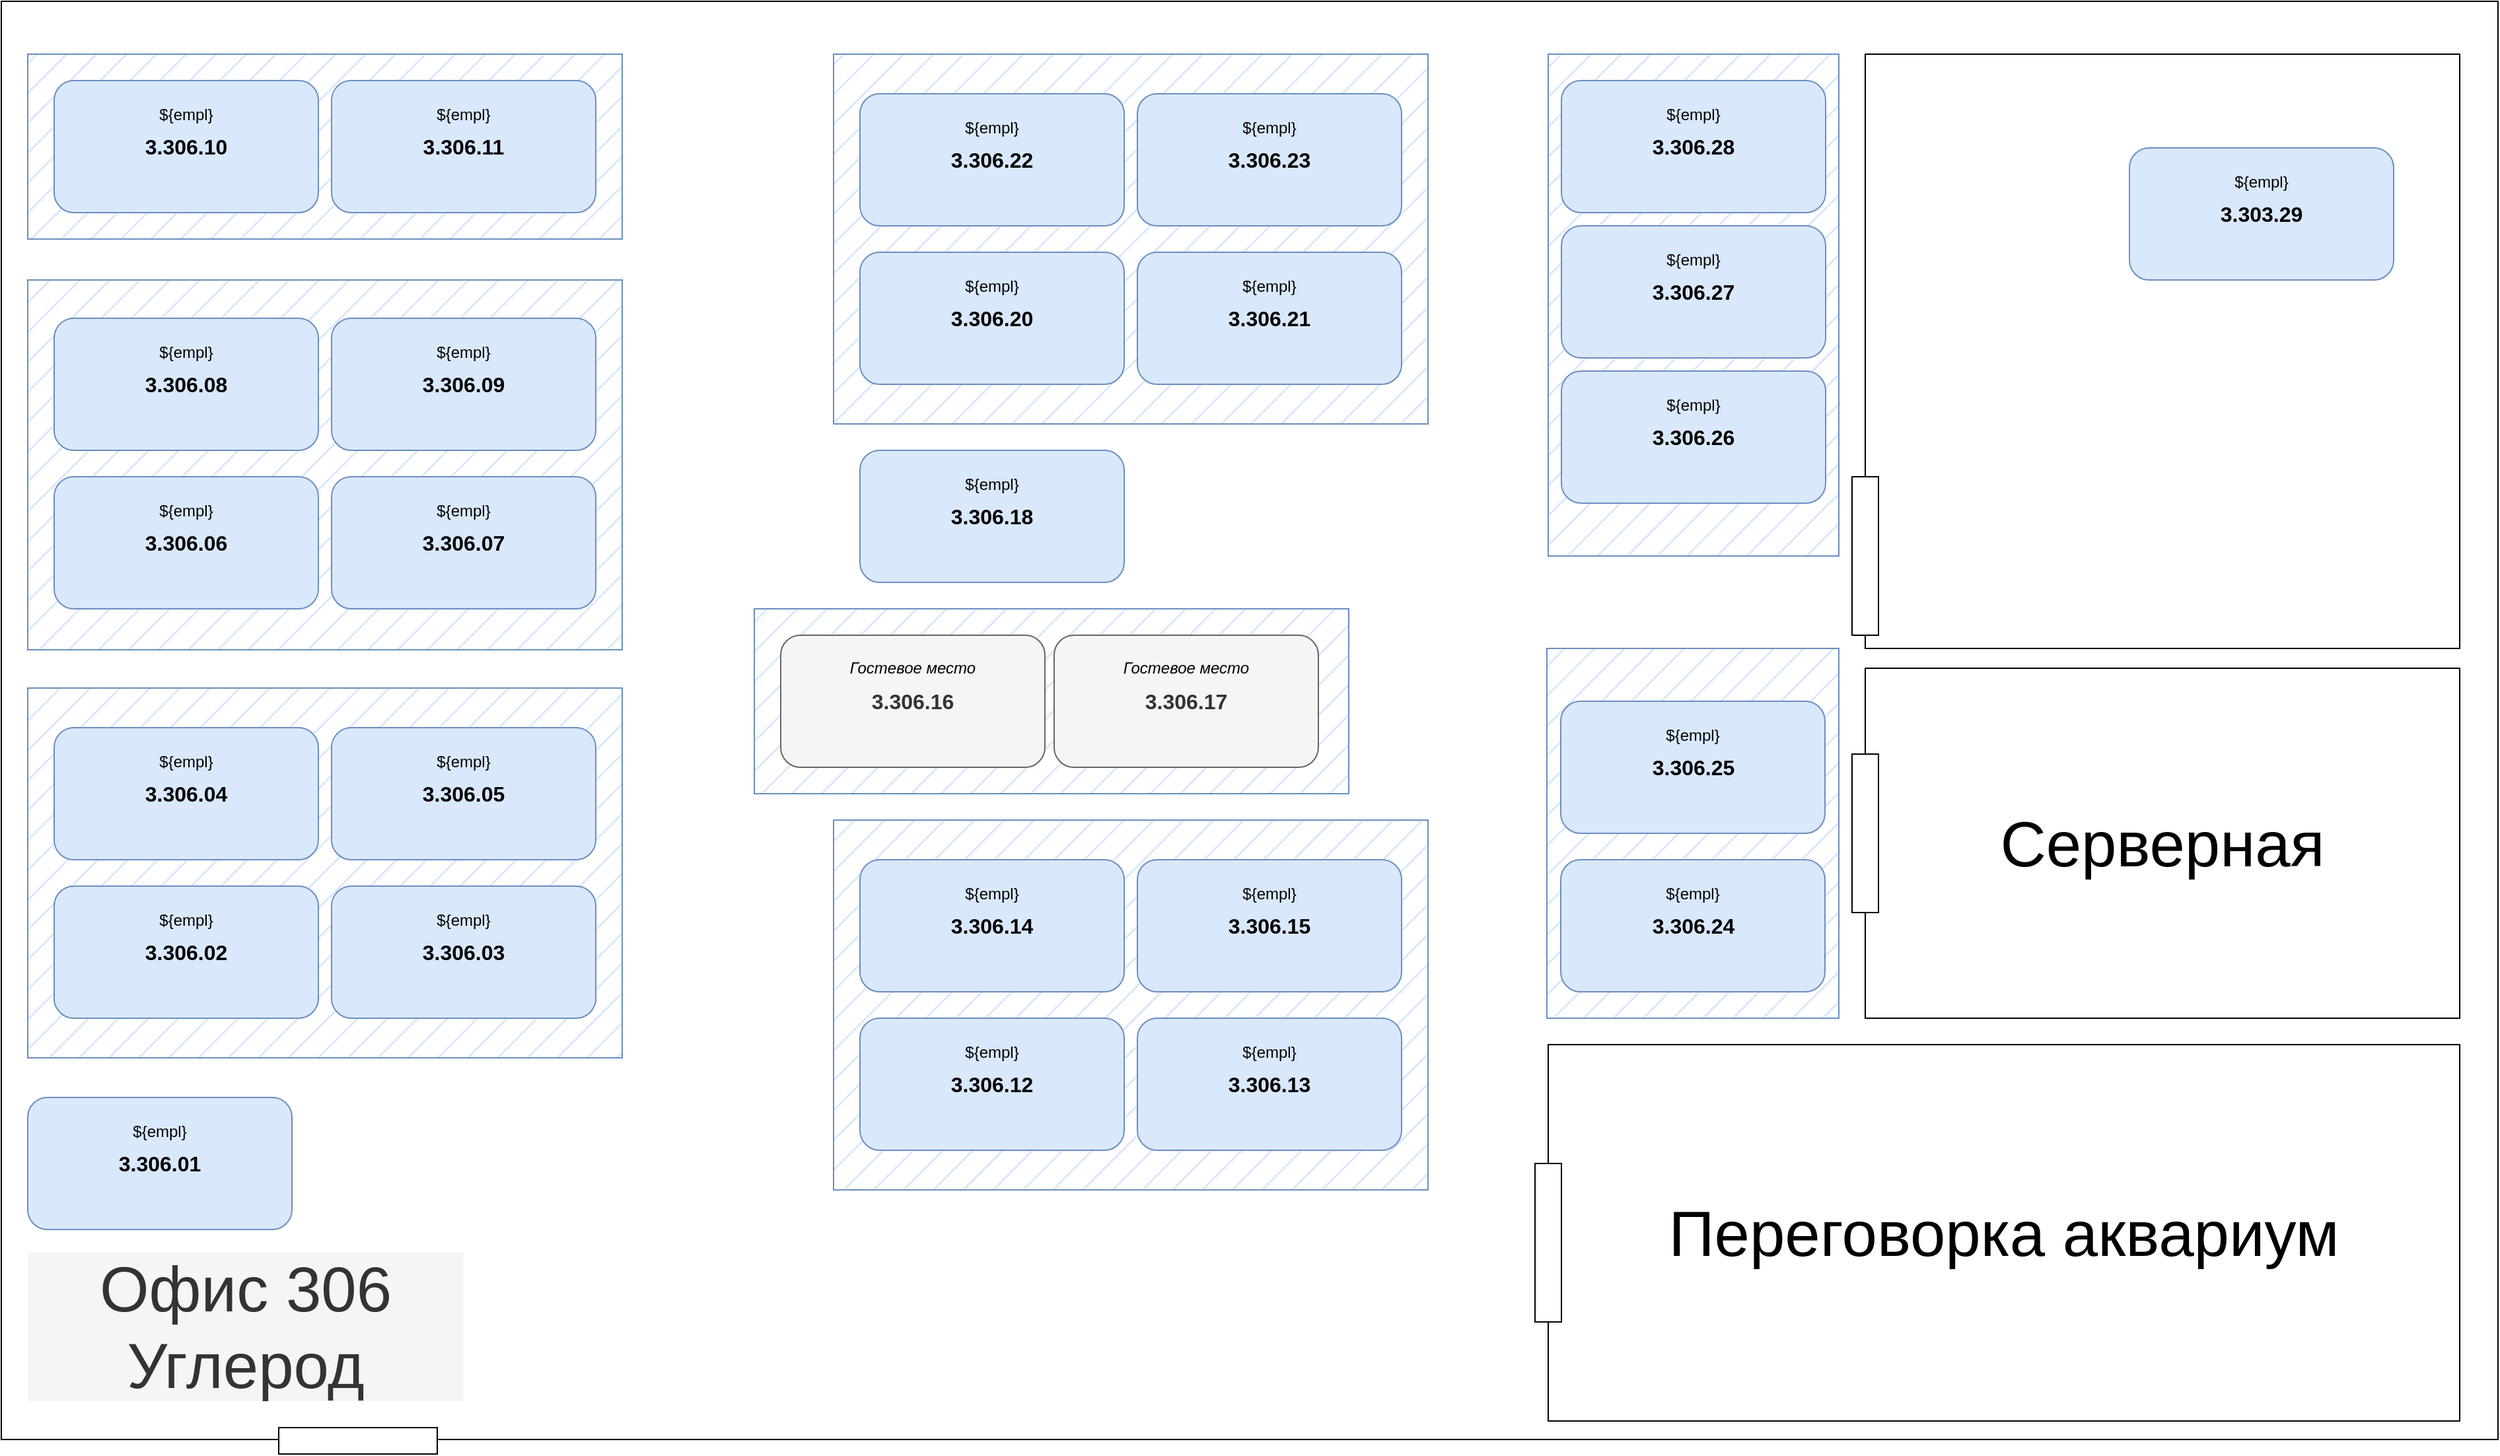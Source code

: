 <mxfile version="24.7.17">
  <diagram name="Страница — 1" id="RWA4iWW7VHmDz5b1m-5r">
    <mxGraphModel dx="2206" dy="1298" grid="1" gridSize="10" guides="1" tooltips="1" connect="0" arrows="0" fold="1" page="1" pageScale="1" pageWidth="827" pageHeight="1169" math="0" shadow="0">
      <root>
        <mxCell id="0" />
        <mxCell id="1" parent="0" />
        <mxCell id="fzES5mH8itLE2TRIsAih-3" value="" style="rounded=0;whiteSpace=wrap;html=1;editable=0;movable=0;resizable=0;rotatable=0;deletable=0;locked=1;connectable=0;" vertex="1" parent="1">
          <mxGeometry x="30" y="80" width="1890" height="1089" as="geometry" />
        </mxCell>
        <mxCell id="fzES5mH8itLE2TRIsAih-21" value="" style="rounded=0;whiteSpace=wrap;html=1;" vertex="1" parent="1">
          <mxGeometry x="1441" y="120" width="450" height="450" as="geometry" />
        </mxCell>
        <object label="&lt;font style=&quot;font-size: 16px&quot;&gt;&lt;b&gt;%workplaceName%&lt;/b&gt;&lt;/font&gt;" placeholders="1" workplaceName="3.303.29" workplaceType="1" id="fzES5mH8itLE2TRIsAih-6">
          <mxCell style="rounded=1;whiteSpace=wrap;html=1;metaEdit=1;container=1;dropTarget=1;collapsible=0;fillColor=#dae8fc;strokeColor=#6c8ebf;" vertex="1" parent="1">
            <mxGeometry x="1641" y="191" width="200" height="100" as="geometry" />
          </mxCell>
        </object>
        <object label="${empl}" empl="" id="fzES5mH8itLE2TRIsAih-7">
          <mxCell style="text;align=center;verticalAlign=middle;rounded=0;connectable=1;allowArrows=0;expand=0;recursiveResize=0;editable=0;movable=1;resizable=1;rotatable=1;deletable=1;locked=0;cloneable=0;pointerEvents=0;" vertex="1" parent="fzES5mH8itLE2TRIsAih-6">
            <mxGeometry y="10" width="200" height="30" as="geometry" />
          </mxCell>
        </object>
        <object label="&lt;font style=&quot;font-size: 16px&quot;&gt;&lt;b&gt;%workplaceName%&lt;/b&gt;&lt;/font&gt;" placeholders="1" workplaceName="3.306.01" workplaceType="1" id="fzES5mH8itLE2TRIsAih-13">
          <mxCell style="rounded=1;whiteSpace=wrap;html=1;metaEdit=1;container=1;dropTarget=1;collapsible=0;fillColor=#dae8fc;strokeColor=#6c8ebf;" vertex="1" parent="1">
            <mxGeometry x="50" y="910" width="200" height="100" as="geometry" />
          </mxCell>
        </object>
        <object label="${empl}" empl="" id="fzES5mH8itLE2TRIsAih-14">
          <mxCell style="text;align=center;verticalAlign=middle;rounded=0;connectable=0;allowArrows=0;expand=0;recursiveResize=0;editable=0;movable=0;resizable=0;rotatable=0;deletable=0;locked=1;cloneable=0;pointerEvents=0;" vertex="1" parent="fzES5mH8itLE2TRIsAih-13">
            <mxGeometry y="10" width="200" height="30" as="geometry" />
          </mxCell>
        </object>
        <mxCell id="fzES5mH8itLE2TRIsAih-22" value="&lt;font style=&quot;font-size: 48px;&quot;&gt;Серверная&lt;/font&gt;" style="rounded=0;whiteSpace=wrap;html=1;" vertex="1" parent="1">
          <mxGeometry x="1441" y="585" width="450" height="265" as="geometry" />
        </mxCell>
        <mxCell id="fzES5mH8itLE2TRIsAih-23" value="&lt;span style=&quot;font-size: 48px;&quot;&gt;Переговорка аквариум&lt;/span&gt;" style="rounded=0;whiteSpace=wrap;html=1;" vertex="1" parent="1">
          <mxGeometry x="1201" y="870" width="690" height="285" as="geometry" />
        </mxCell>
        <mxCell id="fzES5mH8itLE2TRIsAih-24" value="" style="rounded=0;whiteSpace=wrap;html=1;" vertex="1" parent="1">
          <mxGeometry x="1431" y="440" width="20" height="120" as="geometry" />
        </mxCell>
        <mxCell id="fzES5mH8itLE2TRIsAih-25" value="" style="rounded=0;whiteSpace=wrap;html=1;" vertex="1" parent="1">
          <mxGeometry x="1191" y="960" width="20" height="120" as="geometry" />
        </mxCell>
        <mxCell id="fzES5mH8itLE2TRIsAih-26" value="" style="rounded=0;whiteSpace=wrap;html=1;rotation=90;" vertex="1" parent="1">
          <mxGeometry x="290" y="1110" width="20" height="120" as="geometry" />
        </mxCell>
        <mxCell id="fzES5mH8itLE2TRIsAih-28" value="" style="rounded=0;whiteSpace=wrap;html=1;fillColor=#dae8fc;strokeColor=#6c8ebf;fillStyle=hatch;" vertex="1" parent="1">
          <mxGeometry x="50" y="600" width="450" height="280" as="geometry" />
        </mxCell>
        <object label="&lt;font style=&quot;font-size: 16px&quot;&gt;&lt;b&gt;%workplaceName%&lt;/b&gt;&lt;/font&gt;" placeholders="1" workplaceName="3.306.04" workplaceType="1" id="fzES5mH8itLE2TRIsAih-29">
          <mxCell style="rounded=1;whiteSpace=wrap;html=1;metaEdit=1;container=1;dropTarget=1;collapsible=0;fillColor=#dae8fc;strokeColor=#6c8ebf;editable=1;movable=1;resizable=1;rotatable=1;deletable=1;locked=0;connectable=1;" vertex="1" parent="1">
            <mxGeometry x="70" y="630" width="200" height="100" as="geometry" />
          </mxCell>
        </object>
        <object label="${empl}" empl="" id="fzES5mH8itLE2TRIsAih-30">
          <mxCell style="text;align=center;verticalAlign=middle;rounded=0;connectable=0;allowArrows=0;expand=0;recursiveResize=0;editable=0;movable=0;resizable=0;rotatable=0;deletable=0;locked=1;cloneable=0;pointerEvents=0;" vertex="1" parent="fzES5mH8itLE2TRIsAih-29">
            <mxGeometry y="10" width="200" height="30" as="geometry" />
          </mxCell>
        </object>
        <object label="&lt;font style=&quot;font-size: 16px&quot;&gt;&lt;b&gt;%workplaceName%&lt;/b&gt;&lt;/font&gt;" placeholders="1" workplaceName="3.306.05" workplaceType="1" id="fzES5mH8itLE2TRIsAih-31">
          <mxCell style="rounded=1;whiteSpace=wrap;html=1;metaEdit=1;container=1;dropTarget=1;collapsible=0;fillColor=#dae8fc;strokeColor=#6c8ebf;" vertex="1" parent="1">
            <mxGeometry x="280" y="630" width="200" height="100" as="geometry" />
          </mxCell>
        </object>
        <object label="${empl}" empl="" id="fzES5mH8itLE2TRIsAih-32">
          <mxCell style="text;align=center;verticalAlign=middle;rounded=0;connectable=0;allowArrows=0;expand=0;recursiveResize=0;editable=0;movable=0;resizable=0;rotatable=0;deletable=0;locked=1;cloneable=0;pointerEvents=0;" vertex="1" parent="fzES5mH8itLE2TRIsAih-31">
            <mxGeometry y="10" width="200" height="30" as="geometry" />
          </mxCell>
        </object>
        <object label="&lt;font style=&quot;font-size: 16px&quot;&gt;&lt;b&gt;%workplaceName%&lt;/b&gt;&lt;/font&gt;" placeholders="1" workplaceName="3.306.03" workplaceType="1" id="fzES5mH8itLE2TRIsAih-33">
          <mxCell style="rounded=1;whiteSpace=wrap;html=1;metaEdit=1;container=1;dropTarget=1;collapsible=0;fillColor=#dae8fc;strokeColor=#6c8ebf;" vertex="1" parent="1">
            <mxGeometry x="280" y="750" width="200" height="100" as="geometry" />
          </mxCell>
        </object>
        <object label="${empl}" empl="" id="fzES5mH8itLE2TRIsAih-34">
          <mxCell style="text;align=center;verticalAlign=middle;rounded=0;connectable=0;allowArrows=0;expand=0;recursiveResize=0;editable=0;movable=0;resizable=0;rotatable=0;deletable=0;locked=1;cloneable=0;pointerEvents=0;" vertex="1" parent="fzES5mH8itLE2TRIsAih-33">
            <mxGeometry y="10" width="200" height="30" as="geometry" />
          </mxCell>
        </object>
        <object label="&lt;font style=&quot;font-size: 16px&quot;&gt;&lt;b&gt;%workplaceName%&lt;/b&gt;&lt;/font&gt;" placeholders="1" workplaceName="3.306.02" workplaceType="1" id="fzES5mH8itLE2TRIsAih-35">
          <mxCell style="rounded=1;whiteSpace=wrap;html=1;metaEdit=1;container=1;dropTarget=1;collapsible=0;fillColor=#dae8fc;strokeColor=#6c8ebf;" vertex="1" parent="1">
            <mxGeometry x="70" y="750" width="200" height="100" as="geometry" />
          </mxCell>
        </object>
        <object label="${empl}" empl="" id="fzES5mH8itLE2TRIsAih-36">
          <mxCell style="text;align=center;verticalAlign=middle;rounded=0;connectable=0;allowArrows=0;expand=0;recursiveResize=0;editable=0;movable=0;resizable=0;rotatable=0;deletable=0;locked=1;cloneable=0;pointerEvents=0;" vertex="1" parent="fzES5mH8itLE2TRIsAih-35">
            <mxGeometry y="10" width="200" height="30" as="geometry" />
          </mxCell>
        </object>
        <mxCell id="fzES5mH8itLE2TRIsAih-52" value="" style="rounded=0;whiteSpace=wrap;html=1;fillColor=#dae8fc;strokeColor=#6c8ebf;fillStyle=hatch;" vertex="1" parent="1">
          <mxGeometry x="50" y="291" width="450" height="280" as="geometry" />
        </mxCell>
        <object label="&lt;font style=&quot;font-size: 16px&quot;&gt;&lt;b&gt;%workplaceName%&lt;/b&gt;&lt;/font&gt;" placeholders="1" workplaceName="3.306.08" workplaceType="1" id="fzES5mH8itLE2TRIsAih-53">
          <mxCell style="rounded=1;whiteSpace=wrap;html=1;metaEdit=1;container=1;dropTarget=1;collapsible=0;fillColor=#dae8fc;strokeColor=#6c8ebf;editable=1;movable=1;resizable=1;rotatable=1;deletable=1;locked=0;connectable=1;" vertex="1" parent="1">
            <mxGeometry x="70" y="320" width="200" height="100" as="geometry" />
          </mxCell>
        </object>
        <object label="${empl}" empl="" id="fzES5mH8itLE2TRIsAih-54">
          <mxCell style="text;align=center;verticalAlign=middle;rounded=0;connectable=0;allowArrows=0;expand=0;recursiveResize=0;editable=0;movable=0;resizable=0;rotatable=0;deletable=0;locked=1;cloneable=0;pointerEvents=0;" vertex="1" parent="fzES5mH8itLE2TRIsAih-53">
            <mxGeometry y="10" width="200" height="30" as="geometry" />
          </mxCell>
        </object>
        <object label="&lt;font style=&quot;font-size: 16px&quot;&gt;&lt;b&gt;%workplaceName%&lt;/b&gt;&lt;/font&gt;" placeholders="1" workplaceName="3.306.09" workplaceType="1" id="fzES5mH8itLE2TRIsAih-55">
          <mxCell style="rounded=1;whiteSpace=wrap;html=1;metaEdit=1;container=1;dropTarget=1;collapsible=0;fillColor=#dae8fc;strokeColor=#6c8ebf;" vertex="1" parent="1">
            <mxGeometry x="280" y="320" width="200" height="100" as="geometry" />
          </mxCell>
        </object>
        <object label="${empl}" empl="" id="fzES5mH8itLE2TRIsAih-56">
          <mxCell style="text;align=center;verticalAlign=middle;rounded=0;connectable=0;allowArrows=0;expand=0;recursiveResize=0;editable=0;movable=0;resizable=0;rotatable=0;deletable=0;locked=1;cloneable=0;pointerEvents=0;" vertex="1" parent="fzES5mH8itLE2TRIsAih-55">
            <mxGeometry y="10" width="200" height="30" as="geometry" />
          </mxCell>
        </object>
        <object label="&lt;font style=&quot;font-size: 16px&quot;&gt;&lt;b&gt;%workplaceName%&lt;/b&gt;&lt;/font&gt;" placeholders="1" workplaceName="3.306.07" workplaceType="1" id="fzES5mH8itLE2TRIsAih-57">
          <mxCell style="rounded=1;whiteSpace=wrap;html=1;metaEdit=1;container=1;dropTarget=1;collapsible=0;fillColor=#dae8fc;strokeColor=#6c8ebf;" vertex="1" parent="1">
            <mxGeometry x="280" y="440" width="200" height="100" as="geometry" />
          </mxCell>
        </object>
        <object label="${empl}" empl="" id="fzES5mH8itLE2TRIsAih-58">
          <mxCell style="text;align=center;verticalAlign=middle;rounded=0;connectable=0;allowArrows=0;expand=0;recursiveResize=0;editable=0;movable=0;resizable=0;rotatable=0;deletable=0;locked=1;cloneable=0;pointerEvents=0;" vertex="1" parent="fzES5mH8itLE2TRIsAih-57">
            <mxGeometry y="10" width="200" height="30" as="geometry" />
          </mxCell>
        </object>
        <object label="&lt;font style=&quot;font-size: 16px&quot;&gt;&lt;b&gt;%workplaceName%&lt;/b&gt;&lt;/font&gt;" placeholders="1" workplaceName="3.306.06" workplaceType="1" id="fzES5mH8itLE2TRIsAih-59">
          <mxCell style="rounded=1;whiteSpace=wrap;html=1;metaEdit=1;container=1;dropTarget=1;collapsible=0;fillColor=#dae8fc;strokeColor=#6c8ebf;" vertex="1" parent="1">
            <mxGeometry x="70" y="440" width="200" height="100" as="geometry" />
          </mxCell>
        </object>
        <object label="${empl}" empl="" id="fzES5mH8itLE2TRIsAih-60">
          <mxCell style="text;align=center;verticalAlign=middle;rounded=0;connectable=0;allowArrows=0;expand=0;recursiveResize=0;editable=0;movable=0;resizable=0;rotatable=0;deletable=0;locked=1;cloneable=0;pointerEvents=0;" vertex="1" parent="fzES5mH8itLE2TRIsAih-59">
            <mxGeometry y="10" width="200" height="30" as="geometry" />
          </mxCell>
        </object>
        <mxCell id="fzES5mH8itLE2TRIsAih-61" value="" style="rounded=0;whiteSpace=wrap;html=1;fillColor=#dae8fc;strokeColor=#6c8ebf;fillStyle=hatch;" vertex="1" parent="1">
          <mxGeometry x="50" y="120" width="450" height="140" as="geometry" />
        </mxCell>
        <object label="&lt;font style=&quot;font-size: 16px&quot;&gt;&lt;b&gt;%workplaceName%&lt;/b&gt;&lt;/font&gt;" placeholders="1" workplaceName="3.306.10" workplaceType="1" id="fzES5mH8itLE2TRIsAih-62">
          <mxCell style="rounded=1;whiteSpace=wrap;html=1;metaEdit=1;container=1;dropTarget=1;collapsible=0;fillColor=#dae8fc;strokeColor=#6c8ebf;editable=1;movable=1;resizable=1;rotatable=1;deletable=1;locked=0;connectable=1;" vertex="1" parent="1">
            <mxGeometry x="70" y="140" width="200" height="100" as="geometry" />
          </mxCell>
        </object>
        <object label="${empl}" empl="" id="fzES5mH8itLE2TRIsAih-63">
          <mxCell style="text;align=center;verticalAlign=middle;rounded=0;connectable=0;allowArrows=0;expand=0;recursiveResize=0;editable=0;movable=0;resizable=0;rotatable=0;deletable=0;locked=1;cloneable=0;pointerEvents=0;" vertex="1" parent="fzES5mH8itLE2TRIsAih-62">
            <mxGeometry y="10" width="200" height="30" as="geometry" />
          </mxCell>
        </object>
        <object label="&lt;font style=&quot;font-size: 16px&quot;&gt;&lt;b&gt;%workplaceName%&lt;/b&gt;&lt;/font&gt;" placeholders="1" workplaceName="3.306.11" workplaceType="1" id="fzES5mH8itLE2TRIsAih-64">
          <mxCell style="rounded=1;whiteSpace=wrap;html=1;metaEdit=1;container=1;dropTarget=1;collapsible=0;fillColor=#dae8fc;strokeColor=#6c8ebf;" vertex="1" parent="1">
            <mxGeometry x="280" y="140" width="200" height="100" as="geometry" />
          </mxCell>
        </object>
        <object label="${empl}" empl="" id="fzES5mH8itLE2TRIsAih-65">
          <mxCell style="text;align=center;verticalAlign=middle;rounded=0;connectable=0;allowArrows=0;expand=0;recursiveResize=0;editable=0;movable=0;resizable=0;rotatable=0;deletable=0;locked=1;cloneable=0;pointerEvents=0;" vertex="1" parent="fzES5mH8itLE2TRIsAih-64">
            <mxGeometry y="10" width="200" height="30" as="geometry" />
          </mxCell>
        </object>
        <mxCell id="fzES5mH8itLE2TRIsAih-66" value="&lt;span style=&quot;font-size: 48px;&quot;&gt;Офис 306&lt;br&gt;Углерод&lt;/span&gt;" style="rounded=0;whiteSpace=wrap;html=1;fillColor=#f5f5f5;strokeColor=none;fontColor=#333333;" vertex="1" parent="1">
          <mxGeometry x="50" y="1027.5" width="330" height="112.5" as="geometry" />
        </mxCell>
        <mxCell id="fzES5mH8itLE2TRIsAih-67" value="" style="rounded=0;whiteSpace=wrap;html=1;fillColor=#dae8fc;strokeColor=#6c8ebf;fillStyle=hatch;" vertex="1" parent="1">
          <mxGeometry x="660" y="700" width="450" height="280" as="geometry" />
        </mxCell>
        <object label="&lt;font style=&quot;font-size: 16px&quot;&gt;&lt;b&gt;%workplaceName%&lt;/b&gt;&lt;/font&gt;" placeholders="1" workplaceName="3.306.14" workplaceType="1" id="fzES5mH8itLE2TRIsAih-68">
          <mxCell style="rounded=1;whiteSpace=wrap;html=1;metaEdit=1;container=1;dropTarget=1;collapsible=0;fillColor=#dae8fc;strokeColor=#6c8ebf;editable=1;movable=1;resizable=1;rotatable=1;deletable=1;locked=0;connectable=1;" vertex="1" parent="1">
            <mxGeometry x="680" y="730" width="200" height="100" as="geometry" />
          </mxCell>
        </object>
        <object label="${empl}" empl="" id="fzES5mH8itLE2TRIsAih-69">
          <mxCell style="text;align=center;verticalAlign=middle;rounded=0;connectable=0;allowArrows=0;expand=0;recursiveResize=0;editable=0;movable=0;resizable=0;rotatable=0;deletable=0;locked=1;cloneable=0;pointerEvents=0;" vertex="1" parent="fzES5mH8itLE2TRIsAih-68">
            <mxGeometry y="10" width="200" height="30" as="geometry" />
          </mxCell>
        </object>
        <object label="&lt;font style=&quot;font-size: 16px&quot;&gt;&lt;b&gt;%workplaceName%&lt;/b&gt;&lt;/font&gt;" placeholders="1" workplaceName="3.306.15" workplaceType="1" id="fzES5mH8itLE2TRIsAih-70">
          <mxCell style="rounded=1;whiteSpace=wrap;html=1;metaEdit=1;container=1;dropTarget=1;collapsible=0;fillColor=#dae8fc;strokeColor=#6c8ebf;" vertex="1" parent="1">
            <mxGeometry x="890" y="730" width="200" height="100" as="geometry" />
          </mxCell>
        </object>
        <object label="${empl}" empl="" id="fzES5mH8itLE2TRIsAih-71">
          <mxCell style="text;align=center;verticalAlign=middle;rounded=0;connectable=0;allowArrows=0;expand=0;recursiveResize=0;editable=0;movable=0;resizable=0;rotatable=0;deletable=0;locked=1;cloneable=0;pointerEvents=0;" vertex="1" parent="fzES5mH8itLE2TRIsAih-70">
            <mxGeometry y="10" width="200" height="30" as="geometry" />
          </mxCell>
        </object>
        <object label="&lt;font style=&quot;font-size: 16px&quot;&gt;&lt;b&gt;%workplaceName%&lt;/b&gt;&lt;/font&gt;" placeholders="1" workplaceName="3.306.13" workplaceType="1" id="fzES5mH8itLE2TRIsAih-72">
          <mxCell style="rounded=1;whiteSpace=wrap;html=1;metaEdit=1;container=1;dropTarget=1;collapsible=0;fillColor=#dae8fc;strokeColor=#6c8ebf;" vertex="1" parent="1">
            <mxGeometry x="890" y="850" width="200" height="100" as="geometry" />
          </mxCell>
        </object>
        <object label="${empl}" empl="" id="fzES5mH8itLE2TRIsAih-73">
          <mxCell style="text;align=center;verticalAlign=middle;rounded=0;connectable=0;allowArrows=0;expand=0;recursiveResize=0;editable=0;movable=0;resizable=0;rotatable=0;deletable=0;locked=1;cloneable=0;pointerEvents=0;" vertex="1" parent="fzES5mH8itLE2TRIsAih-72">
            <mxGeometry y="10" width="200" height="30" as="geometry" />
          </mxCell>
        </object>
        <object label="&lt;font style=&quot;font-size: 16px&quot;&gt;&lt;b&gt;%workplaceName%&lt;/b&gt;&lt;/font&gt;" placeholders="1" workplaceName="3.306.12" workplaceType="1" id="fzES5mH8itLE2TRIsAih-74">
          <mxCell style="rounded=1;whiteSpace=wrap;html=1;metaEdit=1;container=1;dropTarget=1;collapsible=0;fillColor=#dae8fc;strokeColor=#6c8ebf;" vertex="1" parent="1">
            <mxGeometry x="680" y="850" width="200" height="100" as="geometry" />
          </mxCell>
        </object>
        <object label="${empl}" empl="" id="fzES5mH8itLE2TRIsAih-75">
          <mxCell style="text;align=center;verticalAlign=middle;rounded=0;connectable=0;allowArrows=0;expand=0;recursiveResize=0;editable=0;movable=0;resizable=0;rotatable=0;deletable=0;locked=1;cloneable=0;pointerEvents=0;" vertex="1" parent="fzES5mH8itLE2TRIsAih-74">
            <mxGeometry y="10" width="200" height="30" as="geometry" />
          </mxCell>
        </object>
        <mxCell id="fzES5mH8itLE2TRIsAih-76" value="" style="rounded=0;whiteSpace=wrap;html=1;fillColor=#dae8fc;strokeColor=#6c8ebf;fillStyle=hatch;" vertex="1" parent="1">
          <mxGeometry x="660" y="120" width="450" height="280" as="geometry" />
        </mxCell>
        <object label="&lt;font style=&quot;font-size: 16px&quot;&gt;&lt;b&gt;%workplaceName%&lt;/b&gt;&lt;/font&gt;" placeholders="1" workplaceName="3.306.22" workplaceType="1" id="fzES5mH8itLE2TRIsAih-77">
          <mxCell style="rounded=1;whiteSpace=wrap;html=1;metaEdit=1;container=1;dropTarget=1;collapsible=0;fillColor=#dae8fc;strokeColor=#6c8ebf;editable=1;movable=1;resizable=1;rotatable=1;deletable=1;locked=0;connectable=1;" vertex="1" parent="1">
            <mxGeometry x="680" y="150" width="200" height="100" as="geometry" />
          </mxCell>
        </object>
        <object label="${empl}" empl="" id="fzES5mH8itLE2TRIsAih-78">
          <mxCell style="text;align=center;verticalAlign=middle;rounded=0;connectable=0;allowArrows=0;expand=0;recursiveResize=0;editable=0;movable=0;resizable=0;rotatable=0;deletable=0;locked=1;cloneable=0;pointerEvents=0;" vertex="1" parent="fzES5mH8itLE2TRIsAih-77">
            <mxGeometry y="10" width="200" height="30" as="geometry" />
          </mxCell>
        </object>
        <object label="&lt;font style=&quot;font-size: 16px&quot;&gt;&lt;b&gt;%workplaceName%&lt;/b&gt;&lt;/font&gt;" placeholders="1" workplaceName="3.306.23" workplaceType="1" id="fzES5mH8itLE2TRIsAih-79">
          <mxCell style="rounded=1;whiteSpace=wrap;html=1;metaEdit=1;container=1;dropTarget=1;collapsible=0;fillColor=#dae8fc;strokeColor=#6c8ebf;" vertex="1" parent="1">
            <mxGeometry x="890" y="150" width="200" height="100" as="geometry" />
          </mxCell>
        </object>
        <object label="${empl}" empl="" id="fzES5mH8itLE2TRIsAih-80">
          <mxCell style="text;align=center;verticalAlign=middle;rounded=0;connectable=0;allowArrows=0;expand=0;recursiveResize=0;editable=0;movable=0;resizable=0;rotatable=0;deletable=0;locked=1;cloneable=0;pointerEvents=0;" vertex="1" parent="fzES5mH8itLE2TRIsAih-79">
            <mxGeometry y="10" width="200" height="30" as="geometry" />
          </mxCell>
        </object>
        <object label="&lt;font style=&quot;font-size: 16px&quot;&gt;&lt;b&gt;%workplaceName%&lt;/b&gt;&lt;/font&gt;" placeholders="1" workplaceName="3.306.21" workplaceType="1" id="fzES5mH8itLE2TRIsAih-81">
          <mxCell style="rounded=1;whiteSpace=wrap;html=1;metaEdit=1;container=1;dropTarget=1;collapsible=0;fillColor=#dae8fc;strokeColor=#6c8ebf;" vertex="1" parent="1">
            <mxGeometry x="890" y="270" width="200" height="100" as="geometry" />
          </mxCell>
        </object>
        <object label="${empl}" empl="" id="fzES5mH8itLE2TRIsAih-82">
          <mxCell style="text;align=center;verticalAlign=middle;rounded=0;connectable=0;allowArrows=0;expand=0;recursiveResize=0;editable=0;movable=0;resizable=0;rotatable=0;deletable=0;locked=1;cloneable=0;pointerEvents=0;" vertex="1" parent="fzES5mH8itLE2TRIsAih-81">
            <mxGeometry y="10" width="200" height="30" as="geometry" />
          </mxCell>
        </object>
        <object label="&lt;font style=&quot;font-size: 16px&quot;&gt;&lt;b&gt;%workplaceName%&lt;/b&gt;&lt;/font&gt;" placeholders="1" workplaceName="3.306.20" workplaceType="1" id="fzES5mH8itLE2TRIsAih-83">
          <mxCell style="rounded=1;whiteSpace=wrap;html=1;metaEdit=1;container=1;dropTarget=1;collapsible=0;fillColor=#dae8fc;strokeColor=#6c8ebf;" vertex="1" parent="1">
            <mxGeometry x="680" y="270" width="200" height="100" as="geometry" />
          </mxCell>
        </object>
        <object label="${empl}" empl="" id="fzES5mH8itLE2TRIsAih-84">
          <mxCell style="text;align=center;verticalAlign=middle;rounded=0;connectable=0;allowArrows=0;expand=0;recursiveResize=0;editable=0;movable=0;resizable=0;rotatable=0;deletable=0;locked=1;cloneable=0;pointerEvents=0;" vertex="1" parent="fzES5mH8itLE2TRIsAih-83">
            <mxGeometry y="10" width="200" height="30" as="geometry" />
          </mxCell>
        </object>
        <mxCell id="fzES5mH8itLE2TRIsAih-86" value="" style="rounded=0;whiteSpace=wrap;html=1;fillColor=#dae8fc;strokeColor=#6c8ebf;fillStyle=hatch;" vertex="1" parent="1">
          <mxGeometry x="600" y="540" width="450" height="140" as="geometry" />
        </mxCell>
        <object label="&lt;font style=&quot;font-size: 16px&quot;&gt;&lt;b&gt;%workplaceName%&lt;/b&gt;&lt;/font&gt;" placeholders="1" workplaceName="3.306.16" workplaceType="2" id="fzES5mH8itLE2TRIsAih-87">
          <mxCell style="rounded=1;whiteSpace=wrap;html=1;metaEdit=1;container=1;dropTarget=1;collapsible=0;fillColor=#f5f5f5;strokeColor=#666666;fontColor=#333333;resizable=0;" vertex="1" parent="1">
            <mxGeometry x="620" y="560" width="200" height="100" as="geometry" />
          </mxCell>
        </object>
        <mxCell id="fzES5mH8itLE2TRIsAih-88" value="Гостевое место" style="text;html=1;align=center;verticalAlign=middle;whiteSpace=wrap;rounded=0;fontStyle=2;movable=0;resizable=0;rotatable=0;deletable=0;editable=0;locked=1;connectable=0;" vertex="1" parent="fzES5mH8itLE2TRIsAih-87">
          <mxGeometry y="10" width="200" height="30" as="geometry" />
        </mxCell>
        <object label="&lt;font style=&quot;font-size: 16px&quot;&gt;&lt;b&gt;%workplaceName%&lt;/b&gt;&lt;/font&gt;" placeholders="1" workplaceName="3.306.17" workplaceType="2" id="fzES5mH8itLE2TRIsAih-89">
          <mxCell style="rounded=1;whiteSpace=wrap;html=1;metaEdit=1;container=1;dropTarget=1;collapsible=0;fillColor=#f5f5f5;strokeColor=#666666;fontColor=#333333;resizable=0;" vertex="1" parent="1">
            <mxGeometry x="827" y="560" width="200" height="100" as="geometry" />
          </mxCell>
        </object>
        <mxCell id="fzES5mH8itLE2TRIsAih-90" value="Гостевое место" style="text;html=1;align=center;verticalAlign=middle;whiteSpace=wrap;rounded=0;fontStyle=2;movable=0;resizable=0;rotatable=0;deletable=0;editable=0;locked=1;connectable=0;" vertex="1" parent="fzES5mH8itLE2TRIsAih-89">
          <mxGeometry y="10" width="200" height="30" as="geometry" />
        </mxCell>
        <object label="&lt;font style=&quot;font-size: 16px&quot;&gt;&lt;b&gt;%workplaceName%&lt;/b&gt;&lt;/font&gt;" placeholders="1" workplaceName="3.306.18" workplaceType="1" id="fzES5mH8itLE2TRIsAih-91">
          <mxCell style="rounded=1;whiteSpace=wrap;html=1;metaEdit=1;container=1;dropTarget=1;collapsible=0;fillColor=#dae8fc;strokeColor=#6c8ebf;" vertex="1" parent="1">
            <mxGeometry x="680" y="420" width="200" height="100" as="geometry" />
          </mxCell>
        </object>
        <object label="${empl}" empl="" id="fzES5mH8itLE2TRIsAih-92">
          <mxCell style="text;align=center;verticalAlign=middle;rounded=0;connectable=0;allowArrows=0;expand=0;recursiveResize=0;editable=0;movable=0;resizable=0;rotatable=0;deletable=0;locked=1;cloneable=0;pointerEvents=0;" vertex="1" parent="fzES5mH8itLE2TRIsAih-91">
            <mxGeometry y="10" width="200" height="30" as="geometry" />
          </mxCell>
        </object>
        <mxCell id="fzES5mH8itLE2TRIsAih-93" value="" style="rounded=0;whiteSpace=wrap;html=1;fillColor=#dae8fc;strokeColor=#6c8ebf;fillStyle=hatch;" vertex="1" parent="1">
          <mxGeometry x="1201" y="120" width="220" height="380" as="geometry" />
        </mxCell>
        <object label="&lt;font style=&quot;font-size: 16px&quot;&gt;&lt;b&gt;%workplaceName%&lt;/b&gt;&lt;/font&gt;" placeholders="1" workplaceName="3.306.28" workplaceType="1" id="fzES5mH8itLE2TRIsAih-96">
          <mxCell style="rounded=1;whiteSpace=wrap;html=1;metaEdit=1;container=1;dropTarget=1;collapsible=0;fillColor=#dae8fc;strokeColor=#6c8ebf;" vertex="1" parent="1">
            <mxGeometry x="1211" y="140" width="200" height="100" as="geometry" />
          </mxCell>
        </object>
        <object label="${empl}" empl="" id="fzES5mH8itLE2TRIsAih-97">
          <mxCell style="text;align=center;verticalAlign=middle;rounded=0;connectable=0;allowArrows=0;expand=0;recursiveResize=0;editable=0;movable=0;resizable=0;rotatable=0;deletable=0;locked=1;cloneable=0;pointerEvents=0;" vertex="1" parent="fzES5mH8itLE2TRIsAih-96">
            <mxGeometry y="10" width="200" height="30" as="geometry" />
          </mxCell>
        </object>
        <object label="&lt;font style=&quot;font-size: 16px&quot;&gt;&lt;b&gt;%workplaceName%&lt;/b&gt;&lt;/font&gt;" placeholders="1" workplaceName="3.306.27" workplaceType="1" id="fzES5mH8itLE2TRIsAih-98">
          <mxCell style="rounded=1;whiteSpace=wrap;html=1;metaEdit=1;container=1;dropTarget=1;collapsible=0;fillColor=#dae8fc;strokeColor=#6c8ebf;" vertex="1" parent="1">
            <mxGeometry x="1211" y="250" width="200" height="100" as="geometry" />
          </mxCell>
        </object>
        <object label="${empl}" empl="" id="fzES5mH8itLE2TRIsAih-99">
          <mxCell style="text;align=center;verticalAlign=middle;rounded=0;connectable=0;allowArrows=0;expand=0;recursiveResize=0;editable=0;movable=0;resizable=0;rotatable=0;deletable=0;locked=1;cloneable=0;pointerEvents=0;" vertex="1" parent="fzES5mH8itLE2TRIsAih-98">
            <mxGeometry y="10" width="200" height="30" as="geometry" />
          </mxCell>
        </object>
        <object label="&lt;font style=&quot;font-size: 16px&quot;&gt;&lt;b&gt;%workplaceName%&lt;/b&gt;&lt;/font&gt;" placeholders="1" workplaceName="3.306.26" workplaceType="1" id="fzES5mH8itLE2TRIsAih-100">
          <mxCell style="rounded=1;whiteSpace=wrap;html=1;metaEdit=1;container=1;dropTarget=1;collapsible=0;fillColor=#dae8fc;strokeColor=#6c8ebf;" vertex="1" parent="1">
            <mxGeometry x="1211" y="360" width="200" height="100" as="geometry" />
          </mxCell>
        </object>
        <object label="${empl}" empl="" id="fzES5mH8itLE2TRIsAih-101">
          <mxCell style="text;align=center;verticalAlign=middle;rounded=0;connectable=0;allowArrows=0;expand=0;recursiveResize=0;editable=0;movable=0;resizable=0;rotatable=0;deletable=0;locked=1;cloneable=0;pointerEvents=0;" vertex="1" parent="fzES5mH8itLE2TRIsAih-100">
            <mxGeometry y="10" width="200" height="30" as="geometry" />
          </mxCell>
        </object>
        <mxCell id="fzES5mH8itLE2TRIsAih-102" value="" style="rounded=0;whiteSpace=wrap;html=1;fillColor=#dae8fc;strokeColor=#6c8ebf;fillStyle=hatch;" vertex="1" parent="1">
          <mxGeometry x="1200" y="570" width="221" height="280" as="geometry" />
        </mxCell>
        <mxCell id="fzES5mH8itLE2TRIsAih-103" value="" style="rounded=0;whiteSpace=wrap;html=1;" vertex="1" parent="1">
          <mxGeometry x="1431" y="650" width="20" height="120" as="geometry" />
        </mxCell>
        <object label="&lt;font style=&quot;font-size: 16px&quot;&gt;&lt;b&gt;%workplaceName%&lt;/b&gt;&lt;/font&gt;" placeholders="1" workplaceName="3.306.24" workplaceType="1" id="fzES5mH8itLE2TRIsAih-104">
          <mxCell style="rounded=1;whiteSpace=wrap;html=1;metaEdit=1;container=1;dropTarget=1;collapsible=0;fillColor=#dae8fc;strokeColor=#6c8ebf;" vertex="1" parent="1">
            <mxGeometry x="1210.5" y="730" width="200" height="100" as="geometry" />
          </mxCell>
        </object>
        <object label="${empl}" empl="" id="fzES5mH8itLE2TRIsAih-105">
          <mxCell style="text;align=center;verticalAlign=middle;rounded=0;connectable=0;allowArrows=0;expand=0;recursiveResize=0;editable=0;movable=0;resizable=0;rotatable=0;deletable=0;locked=1;cloneable=0;pointerEvents=0;" vertex="1" parent="fzES5mH8itLE2TRIsAih-104">
            <mxGeometry y="10" width="200" height="30" as="geometry" />
          </mxCell>
        </object>
        <object label="&lt;font style=&quot;font-size: 16px&quot;&gt;&lt;b&gt;%workplaceName%&lt;/b&gt;&lt;/font&gt;" placeholders="1" workplaceName="3.306.25" workplaceType="1" id="fzES5mH8itLE2TRIsAih-106">
          <mxCell style="rounded=1;whiteSpace=wrap;html=1;metaEdit=1;container=1;dropTarget=1;collapsible=0;fillColor=#dae8fc;strokeColor=#6c8ebf;" vertex="1" parent="1">
            <mxGeometry x="1210.5" y="610" width="200" height="100" as="geometry" />
          </mxCell>
        </object>
        <object label="${empl}" empl="" id="fzES5mH8itLE2TRIsAih-107">
          <mxCell style="text;align=center;verticalAlign=middle;rounded=0;connectable=0;allowArrows=0;expand=0;recursiveResize=0;editable=0;movable=0;resizable=0;rotatable=0;deletable=0;locked=1;cloneable=0;pointerEvents=0;" vertex="1" parent="fzES5mH8itLE2TRIsAih-106">
            <mxGeometry y="10" width="200" height="30" as="geometry" />
          </mxCell>
        </object>
      </root>
    </mxGraphModel>
  </diagram>
</mxfile>
